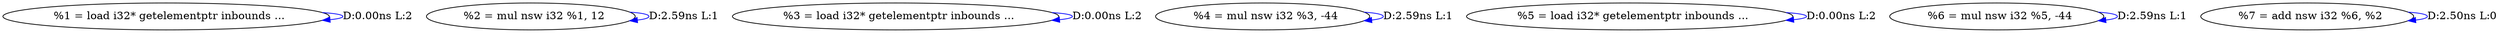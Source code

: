 digraph {
Node0x3e64f40[label="  %1 = load i32* getelementptr inbounds ..."];
Node0x3e64f40 -> Node0x3e64f40[label="D:0.00ns L:2",color=blue];
Node0x3e65020[label="  %2 = mul nsw i32 %1, 12"];
Node0x3e65020 -> Node0x3e65020[label="D:2.59ns L:1",color=blue];
Node0x3e711f0[label="  %3 = load i32* getelementptr inbounds ..."];
Node0x3e711f0 -> Node0x3e711f0[label="D:0.00ns L:2",color=blue];
Node0x3e712d0[label="  %4 = mul nsw i32 %3, -44"];
Node0x3e712d0 -> Node0x3e712d0[label="D:2.59ns L:1",color=blue];
Node0x3e713b0[label="  %5 = load i32* getelementptr inbounds ..."];
Node0x3e713b0 -> Node0x3e713b0[label="D:0.00ns L:2",color=blue];
Node0x3e71490[label="  %6 = mul nsw i32 %5, -44"];
Node0x3e71490 -> Node0x3e71490[label="D:2.59ns L:1",color=blue];
Node0x3e71570[label="  %7 = add nsw i32 %6, %2"];
Node0x3e71570 -> Node0x3e71570[label="D:2.50ns L:0",color=blue];
}
